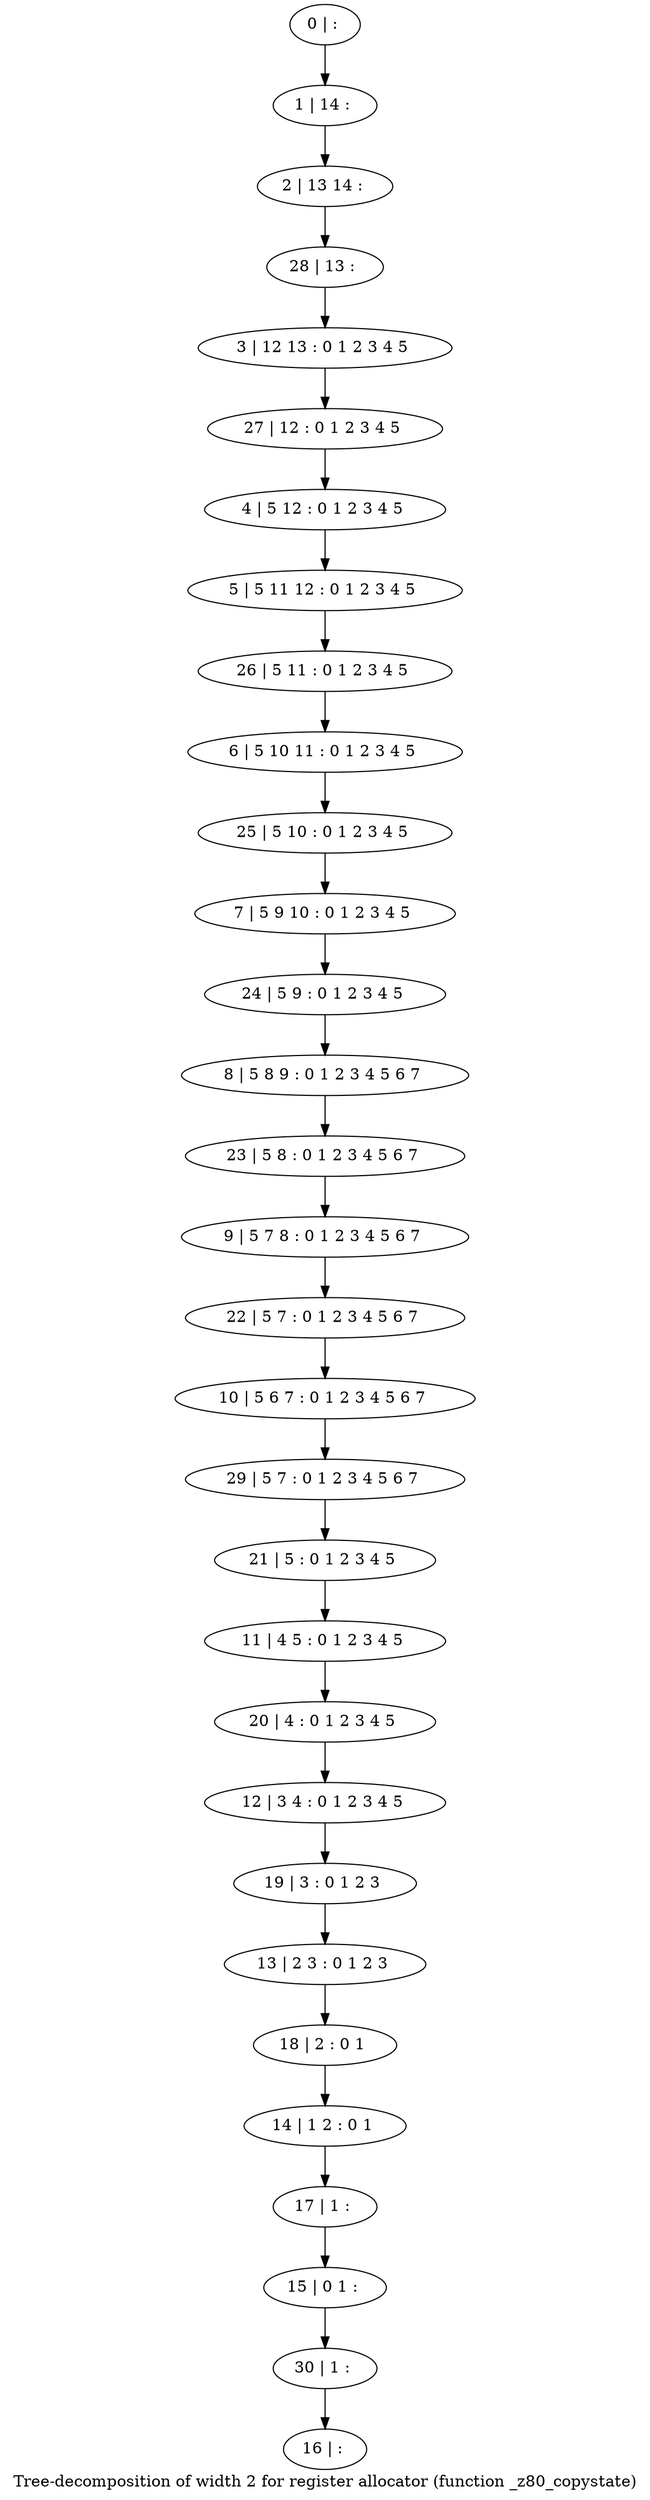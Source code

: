 digraph G {
graph [label="Tree-decomposition of width 2 for register allocator (function _z80_copystate)"]
0[label="0 | : "];
1[label="1 | 14 : "];
2[label="2 | 13 14 : "];
3[label="3 | 12 13 : 0 1 2 3 4 5 "];
4[label="4 | 5 12 : 0 1 2 3 4 5 "];
5[label="5 | 5 11 12 : 0 1 2 3 4 5 "];
6[label="6 | 5 10 11 : 0 1 2 3 4 5 "];
7[label="7 | 5 9 10 : 0 1 2 3 4 5 "];
8[label="8 | 5 8 9 : 0 1 2 3 4 5 6 7 "];
9[label="9 | 5 7 8 : 0 1 2 3 4 5 6 7 "];
10[label="10 | 5 6 7 : 0 1 2 3 4 5 6 7 "];
11[label="11 | 4 5 : 0 1 2 3 4 5 "];
12[label="12 | 3 4 : 0 1 2 3 4 5 "];
13[label="13 | 2 3 : 0 1 2 3 "];
14[label="14 | 1 2 : 0 1 "];
15[label="15 | 0 1 : "];
16[label="16 | : "];
17[label="17 | 1 : "];
18[label="18 | 2 : 0 1 "];
19[label="19 | 3 : 0 1 2 3 "];
20[label="20 | 4 : 0 1 2 3 4 5 "];
21[label="21 | 5 : 0 1 2 3 4 5 "];
22[label="22 | 5 7 : 0 1 2 3 4 5 6 7 "];
23[label="23 | 5 8 : 0 1 2 3 4 5 6 7 "];
24[label="24 | 5 9 : 0 1 2 3 4 5 "];
25[label="25 | 5 10 : 0 1 2 3 4 5 "];
26[label="26 | 5 11 : 0 1 2 3 4 5 "];
27[label="27 | 12 : 0 1 2 3 4 5 "];
28[label="28 | 13 : "];
29[label="29 | 5 7 : 0 1 2 3 4 5 6 7 "];
30[label="30 | 1 : "];
0->1 ;
1->2 ;
4->5 ;
17->15 ;
14->17 ;
18->14 ;
13->18 ;
19->13 ;
12->19 ;
20->12 ;
11->20 ;
21->11 ;
22->10 ;
9->22 ;
23->9 ;
8->23 ;
24->8 ;
7->24 ;
25->7 ;
6->25 ;
26->6 ;
5->26 ;
27->4 ;
3->27 ;
28->3 ;
2->28 ;
29->21 ;
10->29 ;
30->16 ;
15->30 ;
}
